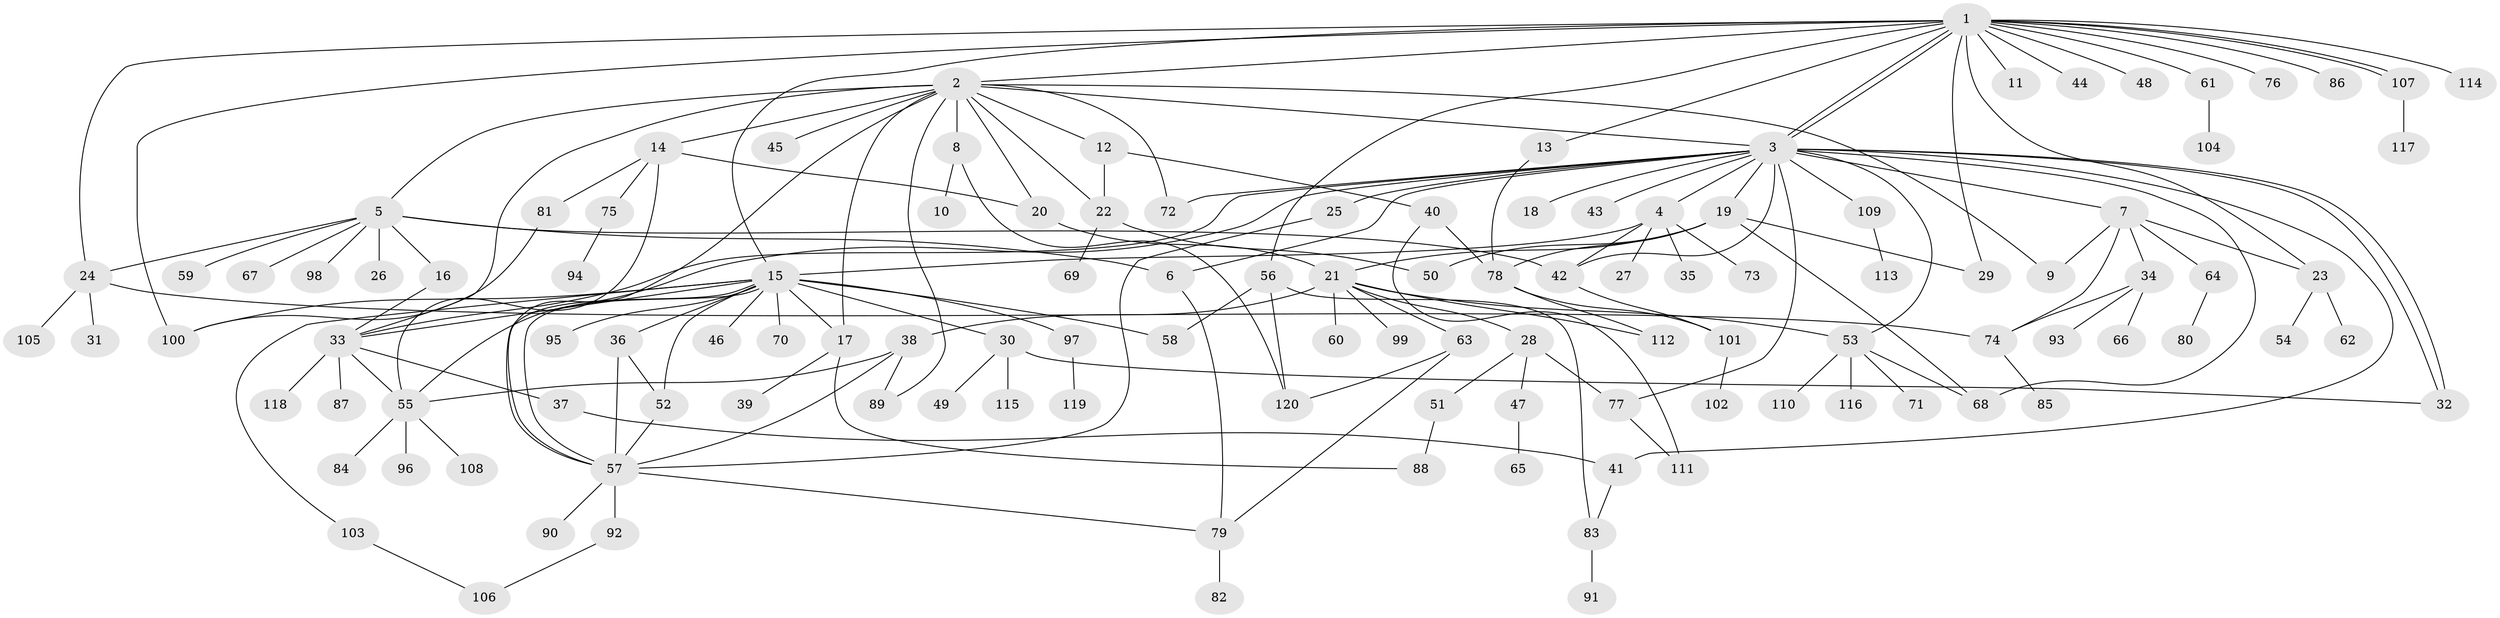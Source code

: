 // Generated by graph-tools (version 1.1) at 2025/14/03/09/25 04:14:40]
// undirected, 120 vertices, 174 edges
graph export_dot {
graph [start="1"]
  node [color=gray90,style=filled];
  1;
  2;
  3;
  4;
  5;
  6;
  7;
  8;
  9;
  10;
  11;
  12;
  13;
  14;
  15;
  16;
  17;
  18;
  19;
  20;
  21;
  22;
  23;
  24;
  25;
  26;
  27;
  28;
  29;
  30;
  31;
  32;
  33;
  34;
  35;
  36;
  37;
  38;
  39;
  40;
  41;
  42;
  43;
  44;
  45;
  46;
  47;
  48;
  49;
  50;
  51;
  52;
  53;
  54;
  55;
  56;
  57;
  58;
  59;
  60;
  61;
  62;
  63;
  64;
  65;
  66;
  67;
  68;
  69;
  70;
  71;
  72;
  73;
  74;
  75;
  76;
  77;
  78;
  79;
  80;
  81;
  82;
  83;
  84;
  85;
  86;
  87;
  88;
  89;
  90;
  91;
  92;
  93;
  94;
  95;
  96;
  97;
  98;
  99;
  100;
  101;
  102;
  103;
  104;
  105;
  106;
  107;
  108;
  109;
  110;
  111;
  112;
  113;
  114;
  115;
  116;
  117;
  118;
  119;
  120;
  1 -- 2;
  1 -- 3;
  1 -- 3;
  1 -- 11;
  1 -- 13;
  1 -- 15;
  1 -- 23;
  1 -- 24;
  1 -- 29;
  1 -- 44;
  1 -- 48;
  1 -- 56;
  1 -- 61;
  1 -- 76;
  1 -- 86;
  1 -- 100;
  1 -- 107;
  1 -- 107;
  1 -- 114;
  2 -- 3;
  2 -- 5;
  2 -- 8;
  2 -- 9;
  2 -- 12;
  2 -- 14;
  2 -- 17;
  2 -- 20;
  2 -- 22;
  2 -- 33;
  2 -- 45;
  2 -- 57;
  2 -- 72;
  2 -- 89;
  3 -- 4;
  3 -- 6;
  3 -- 7;
  3 -- 18;
  3 -- 19;
  3 -- 25;
  3 -- 32;
  3 -- 32;
  3 -- 33;
  3 -- 41;
  3 -- 42;
  3 -- 43;
  3 -- 53;
  3 -- 55;
  3 -- 68;
  3 -- 72;
  3 -- 77;
  3 -- 109;
  4 -- 15;
  4 -- 27;
  4 -- 35;
  4 -- 42;
  4 -- 73;
  5 -- 6;
  5 -- 16;
  5 -- 24;
  5 -- 26;
  5 -- 42;
  5 -- 59;
  5 -- 67;
  5 -- 98;
  6 -- 79;
  7 -- 9;
  7 -- 23;
  7 -- 34;
  7 -- 64;
  7 -- 74;
  8 -- 10;
  8 -- 120;
  12 -- 22;
  12 -- 40;
  13 -- 78;
  14 -- 20;
  14 -- 55;
  14 -- 75;
  14 -- 81;
  15 -- 17;
  15 -- 30;
  15 -- 33;
  15 -- 36;
  15 -- 46;
  15 -- 52;
  15 -- 57;
  15 -- 57;
  15 -- 58;
  15 -- 70;
  15 -- 95;
  15 -- 97;
  15 -- 100;
  15 -- 103;
  16 -- 33;
  17 -- 39;
  17 -- 88;
  19 -- 21;
  19 -- 29;
  19 -- 50;
  19 -- 68;
  19 -- 78;
  20 -- 21;
  21 -- 28;
  21 -- 38;
  21 -- 53;
  21 -- 60;
  21 -- 63;
  21 -- 99;
  21 -- 112;
  22 -- 50;
  22 -- 69;
  23 -- 54;
  23 -- 62;
  24 -- 31;
  24 -- 74;
  24 -- 105;
  25 -- 57;
  28 -- 47;
  28 -- 51;
  28 -- 77;
  30 -- 32;
  30 -- 49;
  30 -- 115;
  33 -- 37;
  33 -- 55;
  33 -- 87;
  33 -- 118;
  34 -- 66;
  34 -- 74;
  34 -- 93;
  36 -- 52;
  36 -- 57;
  37 -- 41;
  38 -- 55;
  38 -- 57;
  38 -- 89;
  40 -- 78;
  40 -- 111;
  41 -- 83;
  42 -- 101;
  47 -- 65;
  51 -- 88;
  52 -- 57;
  53 -- 68;
  53 -- 71;
  53 -- 110;
  53 -- 116;
  55 -- 84;
  55 -- 96;
  55 -- 108;
  56 -- 58;
  56 -- 83;
  56 -- 120;
  57 -- 79;
  57 -- 90;
  57 -- 92;
  61 -- 104;
  63 -- 79;
  63 -- 120;
  64 -- 80;
  74 -- 85;
  75 -- 94;
  77 -- 111;
  78 -- 101;
  78 -- 112;
  79 -- 82;
  81 -- 100;
  83 -- 91;
  92 -- 106;
  97 -- 119;
  101 -- 102;
  103 -- 106;
  107 -- 117;
  109 -- 113;
}
